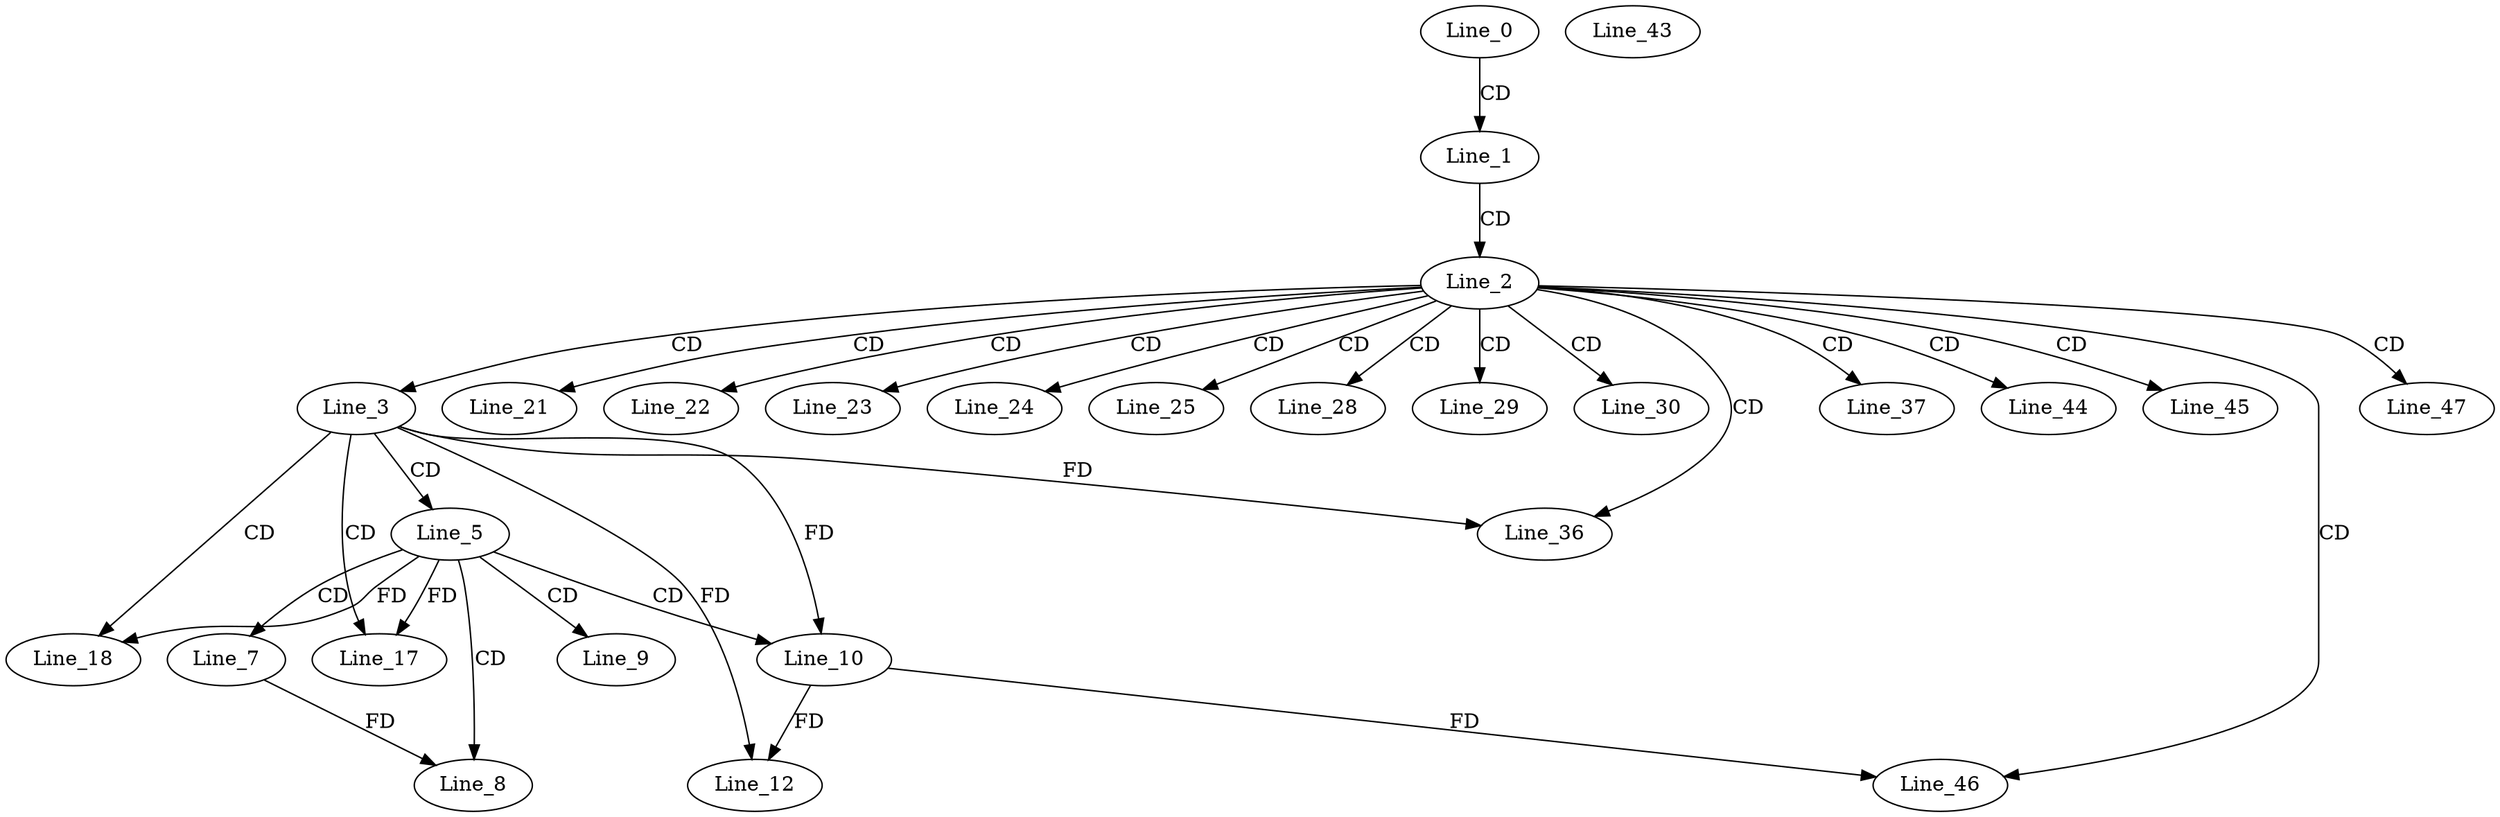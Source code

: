 digraph G {
  Line_0;
  Line_1;
  Line_2;
  Line_3;
  Line_3;
  Line_5;
  Line_5;
  Line_7;
  Line_8;
  Line_9;
  Line_10;
  Line_10;
  Line_12;
  Line_17;
  Line_18;
  Line_21;
  Line_22;
  Line_23;
  Line_24;
  Line_25;
  Line_28;
  Line_29;
  Line_30;
  Line_36;
  Line_37;
  Line_43;
  Line_44;
  Line_45;
  Line_46;
  Line_47;
  Line_0 -> Line_1 [ label="CD" ];
  Line_1 -> Line_2 [ label="CD" ];
  Line_2 -> Line_3 [ label="CD" ];
  Line_3 -> Line_5 [ label="CD" ];
  Line_5 -> Line_7 [ label="CD" ];
  Line_5 -> Line_8 [ label="CD" ];
  Line_7 -> Line_8 [ label="FD" ];
  Line_5 -> Line_9 [ label="CD" ];
  Line_5 -> Line_10 [ label="CD" ];
  Line_3 -> Line_10 [ label="FD" ];
  Line_10 -> Line_12 [ label="FD" ];
  Line_3 -> Line_12 [ label="FD" ];
  Line_3 -> Line_17 [ label="CD" ];
  Line_5 -> Line_17 [ label="FD" ];
  Line_3 -> Line_18 [ label="CD" ];
  Line_5 -> Line_18 [ label="FD" ];
  Line_2 -> Line_21 [ label="CD" ];
  Line_2 -> Line_22 [ label="CD" ];
  Line_2 -> Line_23 [ label="CD" ];
  Line_2 -> Line_24 [ label="CD" ];
  Line_2 -> Line_25 [ label="CD" ];
  Line_2 -> Line_28 [ label="CD" ];
  Line_2 -> Line_29 [ label="CD" ];
  Line_2 -> Line_30 [ label="CD" ];
  Line_2 -> Line_36 [ label="CD" ];
  Line_3 -> Line_36 [ label="FD" ];
  Line_2 -> Line_37 [ label="CD" ];
  Line_2 -> Line_44 [ label="CD" ];
  Line_2 -> Line_45 [ label="CD" ];
  Line_2 -> Line_46 [ label="CD" ];
  Line_10 -> Line_46 [ label="FD" ];
  Line_2 -> Line_47 [ label="CD" ];
}
